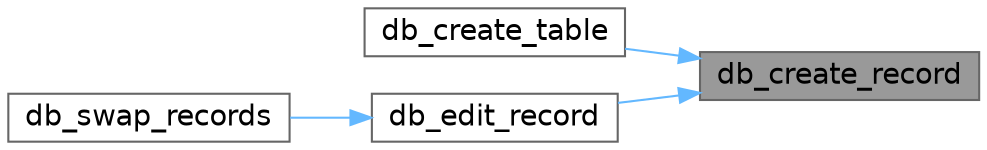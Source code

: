 digraph "db_create_record"
{
 // LATEX_PDF_SIZE
  bgcolor="transparent";
  edge [fontname=Helvetica,fontsize=14,labelfontname=Helvetica,labelfontsize=14];
  node [fontname=Helvetica,fontsize=14,shape=box,height=0.2,width=0.4];
  rankdir="RL";
  Node1 [id="Node000001",label="db_create_record",height=0.2,width=0.4,color="gray40", fillcolor="grey60", style="filled", fontcolor="black",tooltip=" "];
  Node1 -> Node2 [id="edge1_Node000001_Node000002",dir="back",color="steelblue1",style="solid",tooltip=" "];
  Node2 [id="Node000002",label="db_create_table",height=0.2,width=0.4,color="grey40", fillcolor="white", style="filled",URL="$d9/d92/db__common_8inc_8php.html#a936f838f8c0e21031350e9354cab55d5",tooltip=" "];
  Node1 -> Node3 [id="edge2_Node000001_Node000003",dir="back",color="steelblue1",style="solid",tooltip=" "];
  Node3 [id="Node000003",label="db_edit_record",height=0.2,width=0.4,color="grey40", fillcolor="white", style="filled",URL="$d9/d92/db__common_8inc_8php.html#a3fceaf1354f4886f8e6d9ce79b9f0ce1",tooltip=" "];
  Node3 -> Node4 [id="edge3_Node000003_Node000004",dir="back",color="steelblue1",style="solid",tooltip=" "];
  Node4 [id="Node000004",label="db_swap_records",height=0.2,width=0.4,color="grey40", fillcolor="white", style="filled",URL="$d9/d92/db__common_8inc_8php.html#a111b2e22e83336d81be9c2fae45a8adb",tooltip=" "];
}
